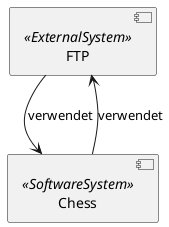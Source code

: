 @startuml
skinparam monochrome true
skinparam componentStyle uml2
component FTP as "FTP" <<ExternalSystem>>
component Chess as "Chess" <<SoftwareSystem>>
FTP --> Chess : "verwendet"
Chess --> FTP : "verwendet"
' Begin Protected Region [[layouting]]

' End Protected Region   [[layouting]]
@enduml
// Actifsource ID=[dc5bfacd-eaac-11e8-88d3-bfc6b992bdec,35964cc6-fa45-11e8-af47-e5bdd8100025,Hash]
